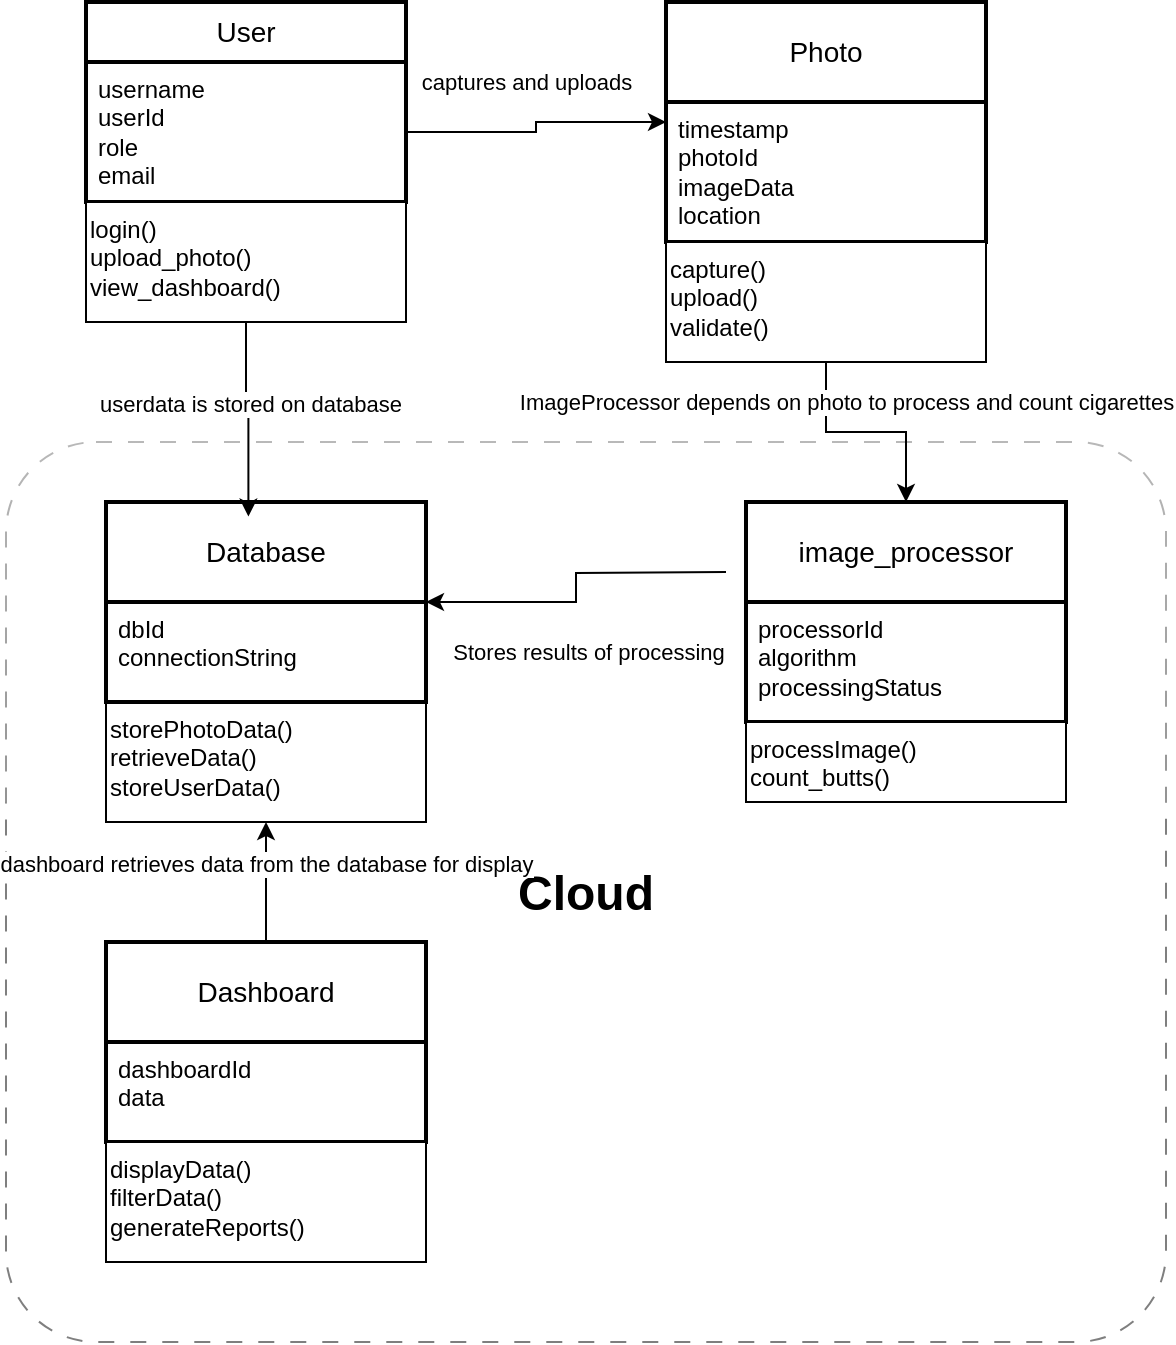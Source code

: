 <mxfile version="26.0.12">
  <diagram name="Page-1" id="j-hPh3QBZrU7q89bwJPU">
    <mxGraphModel dx="819" dy="441" grid="1" gridSize="10" guides="1" tooltips="1" connect="1" arrows="1" fold="1" page="1" pageScale="1" pageWidth="850" pageHeight="1100" math="0" shadow="0">
      <root>
        <mxCell id="0" />
        <mxCell id="1" parent="0" />
        <mxCell id="TAny9PAZ1fxzXvrawn6h-25" value="User" style="swimlane;childLayout=stackLayout;horizontal=1;startSize=30;horizontalStack=0;rounded=0;fontSize=14;fontStyle=0;strokeWidth=2;resizeParent=0;resizeLast=1;shadow=0;dashed=0;align=center;arcSize=4;whiteSpace=wrap;html=1;" vertex="1" parent="1">
          <mxGeometry x="80" y="10" width="160" height="100" as="geometry" />
        </mxCell>
        <mxCell id="TAny9PAZ1fxzXvrawn6h-26" value="username&lt;br&gt;userId&lt;div&gt;role&lt;/div&gt;&lt;div&gt;email&lt;/div&gt;" style="align=left;strokeColor=none;fillColor=none;spacingLeft=4;fontSize=12;verticalAlign=top;resizable=0;rotatable=0;part=1;html=1;" vertex="1" parent="TAny9PAZ1fxzXvrawn6h-25">
          <mxGeometry y="30" width="160" height="70" as="geometry" />
        </mxCell>
        <mxCell id="TAny9PAZ1fxzXvrawn6h-48" value="&lt;h1 style=&quot;line-height: 100%;&quot;&gt;Cloud&lt;/h1&gt;" style="rounded=1;arcSize=10;whiteSpace=wrap;html=1;align=center;glass=1;shadow=0;dashed=1;dashPattern=8 8;opacity=50;" vertex="1" parent="1">
          <mxGeometry x="40" y="230" width="580" height="450" as="geometry" />
        </mxCell>
        <mxCell id="TAny9PAZ1fxzXvrawn6h-52" value="" style="group;align=left;verticalAlign=top;" vertex="1" connectable="0" parent="1">
          <mxGeometry x="370" y="10" width="160" height="180" as="geometry" />
        </mxCell>
        <mxCell id="TAny9PAZ1fxzXvrawn6h-35" value="Photo" style="swimlane;childLayout=stackLayout;horizontal=1;startSize=50;horizontalStack=0;rounded=0;fontSize=14;fontStyle=0;strokeWidth=2;resizeParent=0;resizeLast=1;shadow=0;dashed=0;align=center;arcSize=4;whiteSpace=wrap;html=1;" vertex="1" parent="TAny9PAZ1fxzXvrawn6h-52">
          <mxGeometry width="160" height="120" as="geometry" />
        </mxCell>
        <mxCell id="TAny9PAZ1fxzXvrawn6h-36" value="timestamp&lt;div&gt;photoId&lt;/div&gt;&lt;div&gt;imageData&lt;/div&gt;&lt;div&gt;location&lt;/div&gt;" style="align=left;strokeColor=none;fillColor=none;spacingLeft=4;fontSize=12;verticalAlign=top;resizable=0;rotatable=0;part=1;html=1;" vertex="1" parent="TAny9PAZ1fxzXvrawn6h-35">
          <mxGeometry y="50" width="160" height="70" as="geometry" />
        </mxCell>
        <mxCell id="TAny9PAZ1fxzXvrawn6h-51" value="capture()&lt;div&gt;upload()&lt;/div&gt;&lt;div&gt;validate()&lt;/div&gt;" style="whiteSpace=wrap;html=1;align=left;verticalAlign=top;" vertex="1" parent="TAny9PAZ1fxzXvrawn6h-52">
          <mxGeometry y="120" width="160" height="60" as="geometry" />
        </mxCell>
        <mxCell id="TAny9PAZ1fxzXvrawn6h-53" value="login()&lt;div&gt;upload_photo()&lt;/div&gt;&lt;div&gt;view_dashboard()&lt;/div&gt;" style="whiteSpace=wrap;html=1;align=left;verticalAlign=top;" vertex="1" parent="1">
          <mxGeometry x="80" y="110" width="160" height="60" as="geometry" />
        </mxCell>
        <mxCell id="TAny9PAZ1fxzXvrawn6h-77" style="edgeStyle=orthogonalEdgeStyle;rounded=0;orthogonalLoop=1;jettySize=auto;html=1;" edge="1" parent="1" source="TAny9PAZ1fxzXvrawn6h-63" target="TAny9PAZ1fxzXvrawn6h-62">
          <mxGeometry relative="1" as="geometry" />
        </mxCell>
        <mxCell id="TAny9PAZ1fxzXvrawn6h-78" value="dashboard retrieves data from the database for display" style="edgeLabel;html=1;align=center;verticalAlign=middle;resizable=0;points=[];" vertex="1" connectable="0" parent="TAny9PAZ1fxzXvrawn6h-77">
          <mxGeometry x="-0.148" relative="1" as="geometry">
            <mxPoint y="-14" as="offset" />
          </mxGeometry>
        </mxCell>
        <mxCell id="TAny9PAZ1fxzXvrawn6h-63" value="Dashboard" style="swimlane;childLayout=stackLayout;horizontal=1;startSize=50;horizontalStack=0;rounded=0;fontSize=14;fontStyle=0;strokeWidth=2;resizeParent=0;resizeLast=1;shadow=0;dashed=0;align=center;arcSize=4;whiteSpace=wrap;html=1;" vertex="1" parent="1">
          <mxGeometry x="90" y="480" width="160" height="100" as="geometry" />
        </mxCell>
        <mxCell id="TAny9PAZ1fxzXvrawn6h-64" value="dashboardId&lt;div&gt;data&lt;/div&gt;" style="align=left;strokeColor=none;fillColor=none;spacingLeft=4;fontSize=12;verticalAlign=top;resizable=0;rotatable=0;part=1;html=1;" vertex="1" parent="TAny9PAZ1fxzXvrawn6h-63">
          <mxGeometry y="50" width="160" height="50" as="geometry" />
        </mxCell>
        <mxCell id="TAny9PAZ1fxzXvrawn6h-65" value="displayData()&lt;div&gt;filterData()&lt;/div&gt;&lt;div&gt;generateReports()&lt;/div&gt;" style="whiteSpace=wrap;html=1;align=left;verticalAlign=top;" vertex="1" parent="1">
          <mxGeometry x="90" y="580" width="160" height="60" as="geometry" />
        </mxCell>
        <mxCell id="TAny9PAZ1fxzXvrawn6h-62" value="storePhotoData()&lt;div&gt;retrieveData()&lt;/div&gt;&lt;div&gt;storeUserData()&lt;/div&gt;" style="whiteSpace=wrap;html=1;align=left;verticalAlign=top;" vertex="1" parent="1">
          <mxGeometry x="90" y="360" width="160" height="60" as="geometry" />
        </mxCell>
        <mxCell id="TAny9PAZ1fxzXvrawn6h-60" value="Database" style="swimlane;childLayout=stackLayout;horizontal=1;startSize=50;horizontalStack=0;rounded=0;fontSize=14;fontStyle=0;strokeWidth=2;resizeParent=0;resizeLast=1;shadow=0;dashed=0;align=center;arcSize=4;whiteSpace=wrap;html=1;" vertex="1" parent="1">
          <mxGeometry x="90" y="260" width="160" height="100" as="geometry" />
        </mxCell>
        <mxCell id="TAny9PAZ1fxzXvrawn6h-61" value="dbId&lt;div&gt;connectionString&lt;/div&gt;" style="align=left;strokeColor=none;fillColor=none;spacingLeft=4;fontSize=12;verticalAlign=top;resizable=0;rotatable=0;part=1;html=1;" vertex="1" parent="TAny9PAZ1fxzXvrawn6h-60">
          <mxGeometry y="50" width="160" height="50" as="geometry" />
        </mxCell>
        <mxCell id="TAny9PAZ1fxzXvrawn6h-66" style="edgeStyle=orthogonalEdgeStyle;rounded=0;orthogonalLoop=1;jettySize=auto;html=1;" edge="1" parent="1" source="TAny9PAZ1fxzXvrawn6h-26" target="TAny9PAZ1fxzXvrawn6h-35">
          <mxGeometry relative="1" as="geometry" />
        </mxCell>
        <mxCell id="TAny9PAZ1fxzXvrawn6h-71" value="captures and uploads" style="edgeLabel;html=1;align=center;verticalAlign=middle;resizable=0;points=[];" vertex="1" connectable="0" parent="TAny9PAZ1fxzXvrawn6h-66">
          <mxGeometry x="-0.233" y="-5" relative="1" as="geometry">
            <mxPoint x="8" y="-30" as="offset" />
          </mxGeometry>
        </mxCell>
        <mxCell id="TAny9PAZ1fxzXvrawn6h-67" style="edgeStyle=orthogonalEdgeStyle;rounded=0;orthogonalLoop=1;jettySize=auto;html=1;" edge="1" parent="1" source="TAny9PAZ1fxzXvrawn6h-51" target="TAny9PAZ1fxzXvrawn6h-55">
          <mxGeometry relative="1" as="geometry" />
        </mxCell>
        <mxCell id="TAny9PAZ1fxzXvrawn6h-72" value="ImageProcessor depends on photo to process and count cigarettes" style="edgeLabel;html=1;align=center;verticalAlign=middle;resizable=0;points=[];" vertex="1" connectable="0" parent="TAny9PAZ1fxzXvrawn6h-67">
          <mxGeometry x="-0.406" y="2" relative="1" as="geometry">
            <mxPoint x="8" y="-13" as="offset" />
          </mxGeometry>
        </mxCell>
        <mxCell id="TAny9PAZ1fxzXvrawn6h-68" style="edgeStyle=orthogonalEdgeStyle;rounded=0;orthogonalLoop=1;jettySize=auto;html=1;" edge="1" parent="1" target="TAny9PAZ1fxzXvrawn6h-60">
          <mxGeometry relative="1" as="geometry">
            <mxPoint x="400" y="294.99" as="sourcePoint" />
            <mxPoint x="260" y="290.001" as="targetPoint" />
          </mxGeometry>
        </mxCell>
        <mxCell id="TAny9PAZ1fxzXvrawn6h-73" value="Stores results of processing" style="edgeLabel;html=1;align=center;verticalAlign=middle;resizable=1;points=[];movable=1;rotatable=1;deletable=1;editable=1;locked=0;connectable=1;" vertex="1" connectable="0" parent="TAny9PAZ1fxzXvrawn6h-68">
          <mxGeometry x="0.375" y="-2" relative="1" as="geometry">
            <mxPoint x="29" y="27" as="offset" />
          </mxGeometry>
        </mxCell>
        <mxCell id="TAny9PAZ1fxzXvrawn6h-70" style="edgeStyle=orthogonalEdgeStyle;rounded=0;orthogonalLoop=1;jettySize=auto;html=1;entryX=0.445;entryY=0.073;entryDx=0;entryDy=0;entryPerimeter=0;" edge="1" parent="1" source="TAny9PAZ1fxzXvrawn6h-53" target="TAny9PAZ1fxzXvrawn6h-60">
          <mxGeometry relative="1" as="geometry" />
        </mxCell>
        <mxCell id="TAny9PAZ1fxzXvrawn6h-74" value="userdata is stored on database" style="edgeLabel;html=1;align=center;verticalAlign=middle;resizable=0;points=[];" vertex="1" connectable="0" parent="TAny9PAZ1fxzXvrawn6h-70">
          <mxGeometry x="-0.179" y="2" relative="1" as="geometry">
            <mxPoint as="offset" />
          </mxGeometry>
        </mxCell>
        <mxCell id="TAny9PAZ1fxzXvrawn6h-58" value="" style="group" vertex="1" connectable="0" parent="1">
          <mxGeometry x="410" y="260" width="160" height="150" as="geometry" />
        </mxCell>
        <mxCell id="TAny9PAZ1fxzXvrawn6h-55" value="image_processor" style="swimlane;childLayout=stackLayout;horizontal=1;startSize=50;horizontalStack=0;rounded=0;fontSize=14;fontStyle=0;strokeWidth=2;resizeParent=0;resizeLast=1;shadow=0;dashed=0;align=center;arcSize=4;whiteSpace=wrap;html=1;" vertex="1" parent="TAny9PAZ1fxzXvrawn6h-58">
          <mxGeometry width="160" height="110" as="geometry" />
        </mxCell>
        <mxCell id="TAny9PAZ1fxzXvrawn6h-56" value="processorId&lt;div&gt;algorithm&lt;/div&gt;&lt;div&gt;processingStatus&lt;/div&gt;" style="align=left;strokeColor=none;fillColor=none;spacingLeft=4;fontSize=12;verticalAlign=top;resizable=0;rotatable=0;part=1;html=1;" vertex="1" parent="TAny9PAZ1fxzXvrawn6h-55">
          <mxGeometry y="50" width="160" height="60" as="geometry" />
        </mxCell>
        <mxCell id="TAny9PAZ1fxzXvrawn6h-57" value="processImage()&lt;div&gt;count_butts()&lt;/div&gt;" style="whiteSpace=wrap;html=1;align=left;verticalAlign=top;" vertex="1" parent="TAny9PAZ1fxzXvrawn6h-58">
          <mxGeometry y="110" width="160" height="40" as="geometry" />
        </mxCell>
      </root>
    </mxGraphModel>
  </diagram>
</mxfile>
